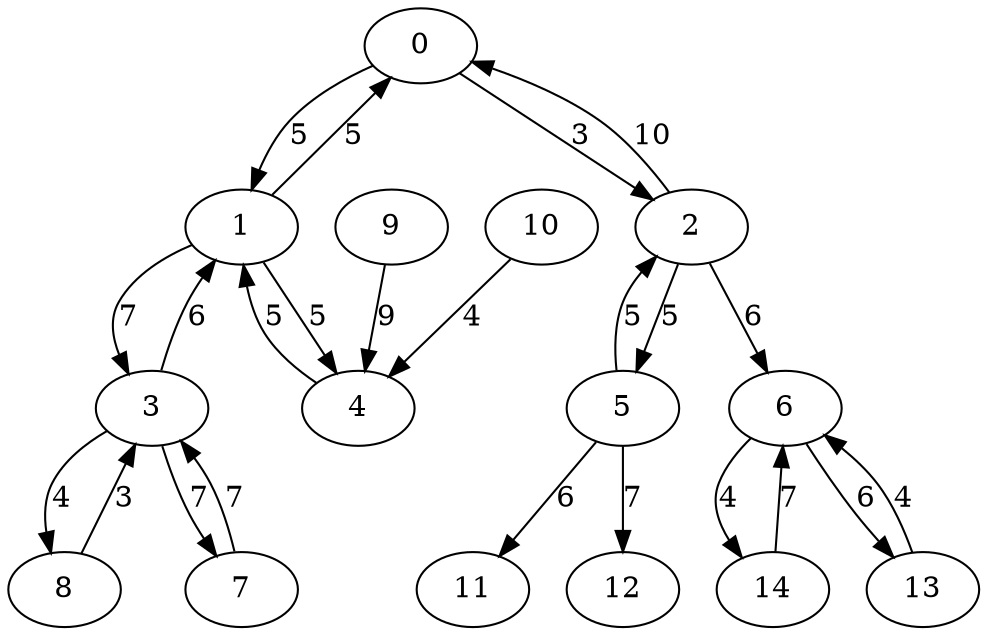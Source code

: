strict digraph "" {
	0 -> 1	[label=5];
	0 -> 2	[label=3];
	1 -> 0	[label=5];
	1 -> 3	[label=7];
	1 -> 4	[label=5];
	2 -> 0	[label=10];
	2 -> 5	[label=5];
	2 -> 6	[label=6];
	3 -> 1	[label=6];
	3 -> 7	[label=7];
	3 -> 8	[label=4];
	4 -> 1	[label=5];
	5 -> 2	[label=5];
	5 -> 11	[label=6];
	5 -> 12	[label=7];
	6 -> 13	[label=6];
	6 -> 14	[label=4];
	7 -> 3	[label=7];
	8 -> 3	[label=3];
	9 -> 4	[label=9];
	10 -> 4	[label=4];
	13 -> 6	[label=4];
	14 -> 6	[label=7];
}
